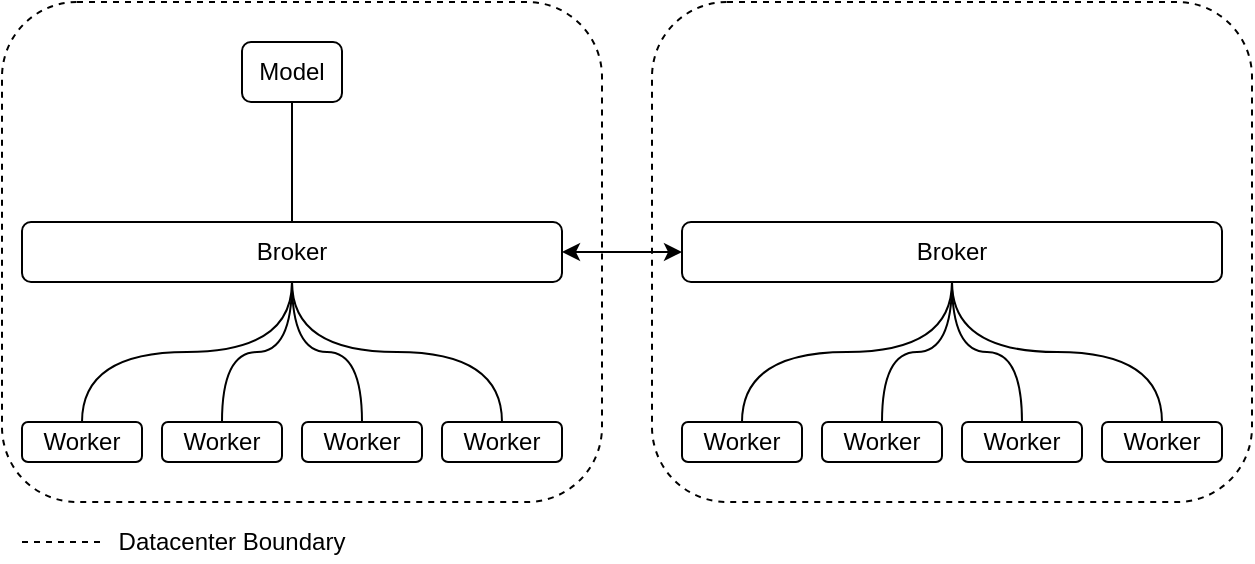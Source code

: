 <mxfile version="10.9.6" type="device"><diagram id="npyzqavkf_tA6sqoRX4_" name="Page-1"><mxGraphModel dx="1422" dy="786" grid="1" gridSize="10" guides="1" tooltips="1" connect="1" arrows="1" fold="1" page="1" pageScale="1" pageWidth="850" pageHeight="1100" math="0" shadow="0"><root><mxCell id="0"/><mxCell id="1" parent="0"/><mxCell id="6R88fA4KpC_iku5omeou-2" value="Broker" style="rounded=1;whiteSpace=wrap;html=1;" vertex="1" parent="1"><mxGeometry x="80" y="200" width="270" height="30" as="geometry"/></mxCell><mxCell id="6R88fA4KpC_iku5omeou-12" style="edgeStyle=orthogonalEdgeStyle;curved=1;rounded=0;orthogonalLoop=1;jettySize=auto;html=1;exitX=0.5;exitY=1;exitDx=0;exitDy=0;entryX=0.5;entryY=0;entryDx=0;entryDy=0;endArrow=none;endFill=0;" edge="1" parent="1" source="6R88fA4KpC_iku5omeou-3" target="6R88fA4KpC_iku5omeou-2"><mxGeometry relative="1" as="geometry"/></mxCell><mxCell id="6R88fA4KpC_iku5omeou-3" value="Model" style="rounded=1;whiteSpace=wrap;html=1;" vertex="1" parent="1"><mxGeometry x="190" y="110" width="50" height="30" as="geometry"/></mxCell><mxCell id="6R88fA4KpC_iku5omeou-8" style="edgeStyle=orthogonalEdgeStyle;rounded=0;orthogonalLoop=1;jettySize=auto;html=1;exitX=0.5;exitY=0;exitDx=0;exitDy=0;entryX=0.5;entryY=1;entryDx=0;entryDy=0;curved=1;endArrow=none;endFill=0;" edge="1" parent="1" source="6R88fA4KpC_iku5omeou-4" target="6R88fA4KpC_iku5omeou-2"><mxGeometry relative="1" as="geometry"/></mxCell><mxCell id="6R88fA4KpC_iku5omeou-4" value="Worker" style="rounded=1;whiteSpace=wrap;html=1;" vertex="1" parent="1"><mxGeometry x="80" y="300" width="60" height="20" as="geometry"/></mxCell><mxCell id="6R88fA4KpC_iku5omeou-9" style="edgeStyle=orthogonalEdgeStyle;curved=1;rounded=0;orthogonalLoop=1;jettySize=auto;html=1;exitX=0.5;exitY=0;exitDx=0;exitDy=0;entryX=0.5;entryY=1;entryDx=0;entryDy=0;endArrow=none;endFill=0;" edge="1" parent="1" source="6R88fA4KpC_iku5omeou-5" target="6R88fA4KpC_iku5omeou-2"><mxGeometry relative="1" as="geometry"/></mxCell><mxCell id="6R88fA4KpC_iku5omeou-5" value="Worker" style="rounded=1;whiteSpace=wrap;html=1;" vertex="1" parent="1"><mxGeometry x="150" y="300" width="60" height="20" as="geometry"/></mxCell><mxCell id="6R88fA4KpC_iku5omeou-10" style="edgeStyle=orthogonalEdgeStyle;curved=1;rounded=0;orthogonalLoop=1;jettySize=auto;html=1;exitX=0.5;exitY=0;exitDx=0;exitDy=0;entryX=0.5;entryY=1;entryDx=0;entryDy=0;endArrow=none;endFill=0;" edge="1" parent="1" source="6R88fA4KpC_iku5omeou-6" target="6R88fA4KpC_iku5omeou-2"><mxGeometry relative="1" as="geometry"/></mxCell><mxCell id="6R88fA4KpC_iku5omeou-6" value="Worker" style="rounded=1;whiteSpace=wrap;html=1;" vertex="1" parent="1"><mxGeometry x="220" y="300" width="60" height="20" as="geometry"/></mxCell><mxCell id="6R88fA4KpC_iku5omeou-11" style="edgeStyle=orthogonalEdgeStyle;curved=1;rounded=0;orthogonalLoop=1;jettySize=auto;html=1;exitX=0.5;exitY=0;exitDx=0;exitDy=0;entryX=0.5;entryY=1;entryDx=0;entryDy=0;endArrow=none;endFill=0;" edge="1" parent="1" source="6R88fA4KpC_iku5omeou-7" target="6R88fA4KpC_iku5omeou-2"><mxGeometry relative="1" as="geometry"/></mxCell><mxCell id="6R88fA4KpC_iku5omeou-7" value="Worker" style="rounded=1;whiteSpace=wrap;html=1;" vertex="1" parent="1"><mxGeometry x="290" y="300" width="60" height="20" as="geometry"/></mxCell><mxCell id="6R88fA4KpC_iku5omeou-13" value="Broker" style="rounded=1;whiteSpace=wrap;html=1;" vertex="1" parent="1"><mxGeometry x="410" y="200" width="270" height="30" as="geometry"/></mxCell><mxCell id="6R88fA4KpC_iku5omeou-14" style="edgeStyle=orthogonalEdgeStyle;rounded=0;orthogonalLoop=1;jettySize=auto;html=1;exitX=0.5;exitY=0;exitDx=0;exitDy=0;entryX=0.5;entryY=1;entryDx=0;entryDy=0;curved=1;endArrow=none;endFill=0;" edge="1" parent="1" source="6R88fA4KpC_iku5omeou-15" target="6R88fA4KpC_iku5omeou-13"><mxGeometry relative="1" as="geometry"/></mxCell><mxCell id="6R88fA4KpC_iku5omeou-15" value="Worker" style="rounded=1;whiteSpace=wrap;html=1;" vertex="1" parent="1"><mxGeometry x="410" y="300" width="60" height="20" as="geometry"/></mxCell><mxCell id="6R88fA4KpC_iku5omeou-16" style="edgeStyle=orthogonalEdgeStyle;curved=1;rounded=0;orthogonalLoop=1;jettySize=auto;html=1;exitX=0.5;exitY=0;exitDx=0;exitDy=0;entryX=0.5;entryY=1;entryDx=0;entryDy=0;endArrow=none;endFill=0;" edge="1" parent="1" source="6R88fA4KpC_iku5omeou-17" target="6R88fA4KpC_iku5omeou-13"><mxGeometry relative="1" as="geometry"/></mxCell><mxCell id="6R88fA4KpC_iku5omeou-17" value="Worker" style="rounded=1;whiteSpace=wrap;html=1;" vertex="1" parent="1"><mxGeometry x="480" y="300" width="60" height="20" as="geometry"/></mxCell><mxCell id="6R88fA4KpC_iku5omeou-18" style="edgeStyle=orthogonalEdgeStyle;curved=1;rounded=0;orthogonalLoop=1;jettySize=auto;html=1;exitX=0.5;exitY=0;exitDx=0;exitDy=0;entryX=0.5;entryY=1;entryDx=0;entryDy=0;endArrow=none;endFill=0;" edge="1" parent="1" source="6R88fA4KpC_iku5omeou-19" target="6R88fA4KpC_iku5omeou-13"><mxGeometry relative="1" as="geometry"/></mxCell><mxCell id="6R88fA4KpC_iku5omeou-19" value="Worker" style="rounded=1;whiteSpace=wrap;html=1;" vertex="1" parent="1"><mxGeometry x="550" y="300" width="60" height="20" as="geometry"/></mxCell><mxCell id="6R88fA4KpC_iku5omeou-20" style="edgeStyle=orthogonalEdgeStyle;curved=1;rounded=0;orthogonalLoop=1;jettySize=auto;html=1;exitX=0.5;exitY=0;exitDx=0;exitDy=0;entryX=0.5;entryY=1;entryDx=0;entryDy=0;endArrow=none;endFill=0;" edge="1" parent="1" source="6R88fA4KpC_iku5omeou-21" target="6R88fA4KpC_iku5omeou-13"><mxGeometry relative="1" as="geometry"/></mxCell><mxCell id="6R88fA4KpC_iku5omeou-21" value="Worker" style="rounded=1;whiteSpace=wrap;html=1;" vertex="1" parent="1"><mxGeometry x="620" y="300" width="60" height="20" as="geometry"/></mxCell><mxCell id="6R88fA4KpC_iku5omeou-22" value="" style="endArrow=classic;startArrow=classic;html=1;entryX=0;entryY=0.5;entryDx=0;entryDy=0;" edge="1" parent="1" source="6R88fA4KpC_iku5omeou-2" target="6R88fA4KpC_iku5omeou-13"><mxGeometry width="50" height="50" relative="1" as="geometry"><mxPoint x="80" y="390" as="sourcePoint"/><mxPoint x="130" y="340" as="targetPoint"/></mxGeometry></mxCell><mxCell id="6R88fA4KpC_iku5omeou-23" value="" style="rounded=1;whiteSpace=wrap;html=1;fillColor=none;dashed=1;" vertex="1" parent="1"><mxGeometry x="70" y="90" width="300" height="250" as="geometry"/></mxCell><mxCell id="6R88fA4KpC_iku5omeou-24" value="" style="rounded=1;whiteSpace=wrap;html=1;fillColor=none;dashed=1;" vertex="1" parent="1"><mxGeometry x="395" y="90" width="300" height="250" as="geometry"/></mxCell><mxCell id="6R88fA4KpC_iku5omeou-26" value="" style="endArrow=none;dashed=1;html=1;" edge="1" parent="1"><mxGeometry width="50" height="50" relative="1" as="geometry"><mxPoint x="80" y="360" as="sourcePoint"/><mxPoint x="120" y="360" as="targetPoint"/></mxGeometry></mxCell><mxCell id="6R88fA4KpC_iku5omeou-27" value="Datacenter Boundary" style="text;html=1;strokeColor=none;fillColor=none;align=center;verticalAlign=middle;whiteSpace=wrap;rounded=0;dashed=1;" vertex="1" parent="1"><mxGeometry x="110" y="350" width="150" height="20" as="geometry"/></mxCell></root></mxGraphModel></diagram></mxfile>